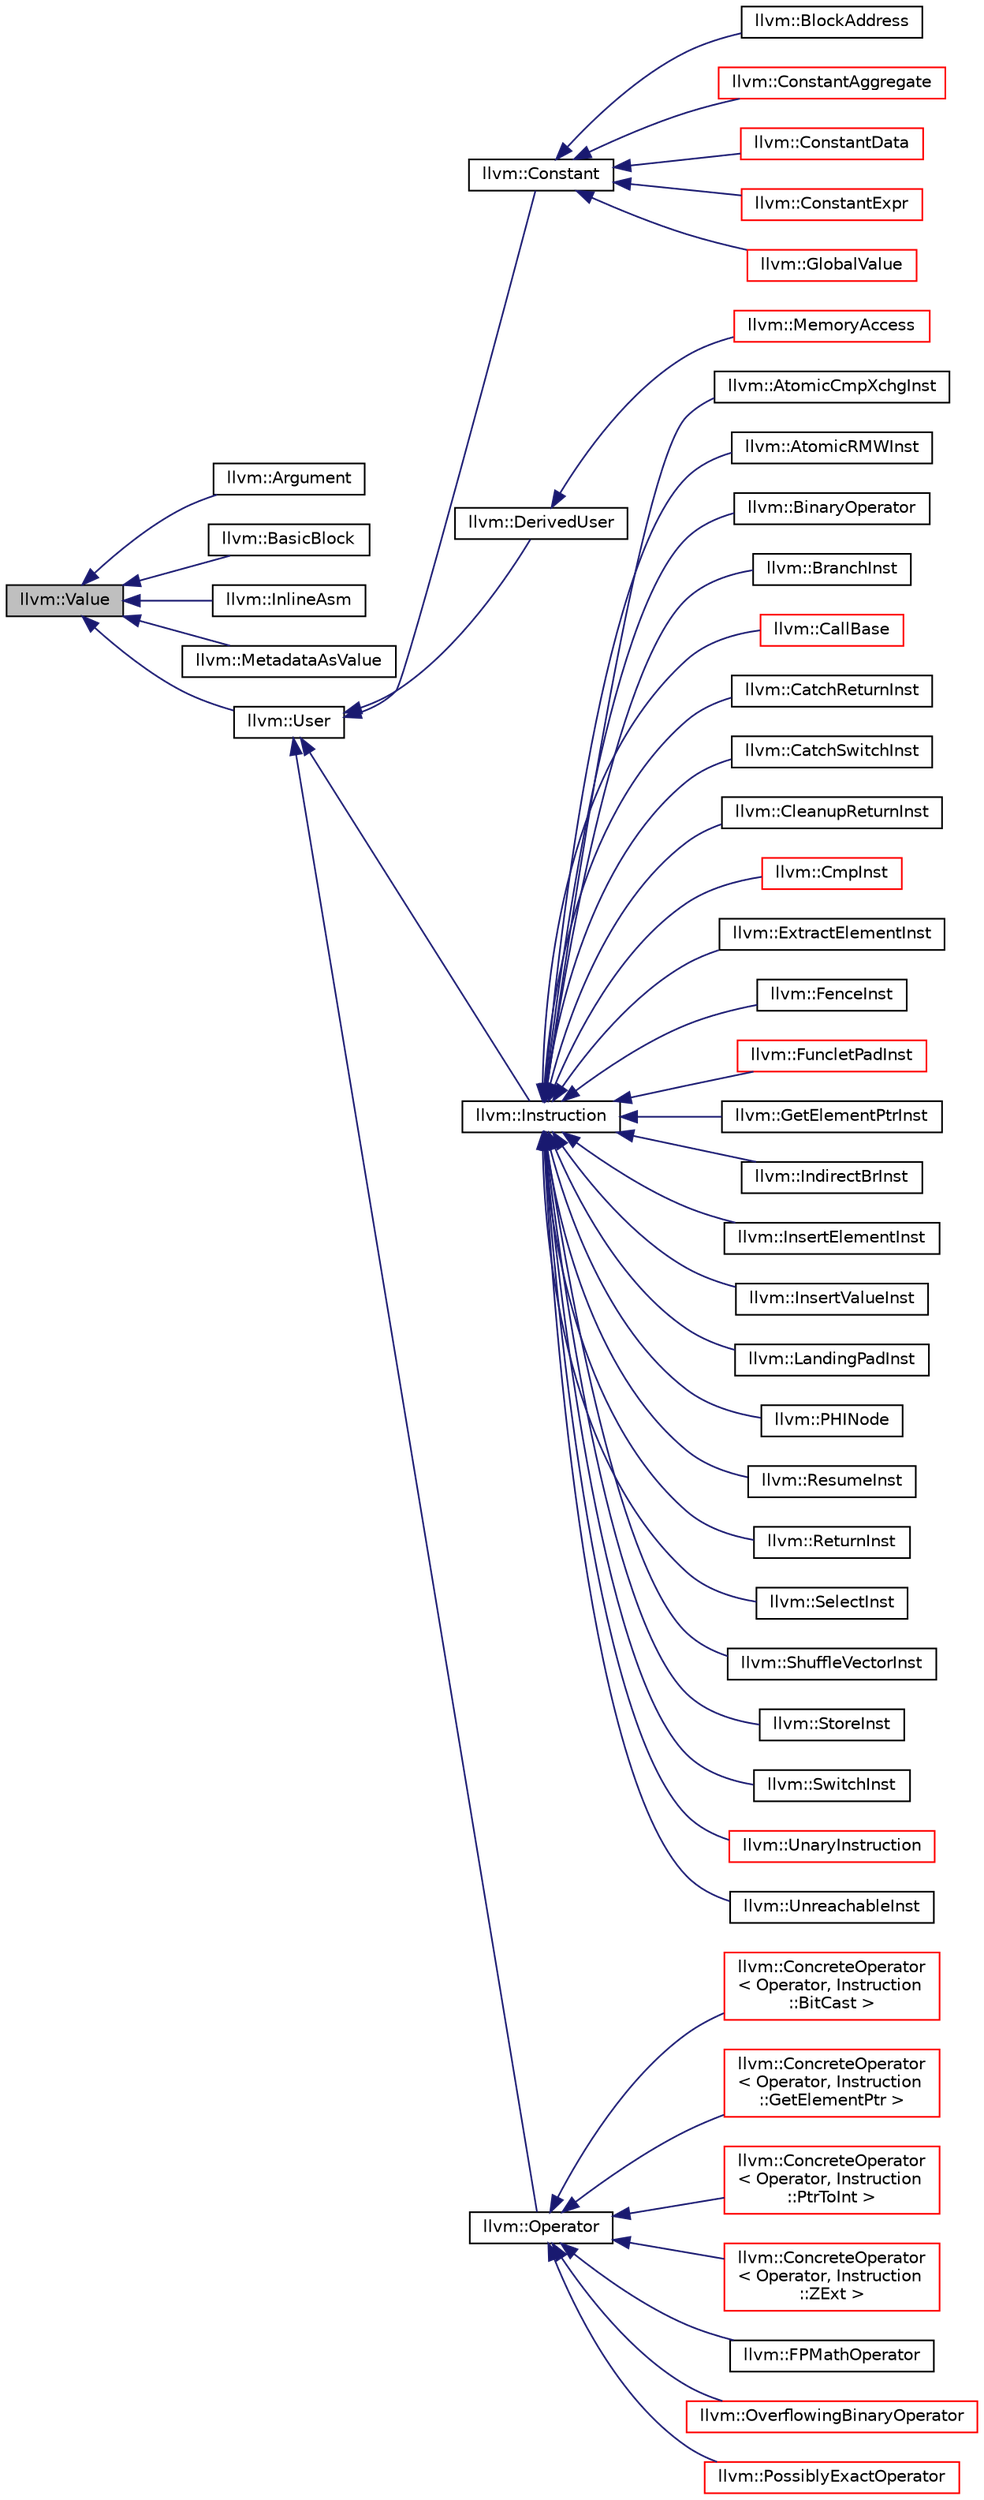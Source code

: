 digraph "llvm::Value"
{
 // LATEX_PDF_SIZE
  bgcolor="transparent";
  edge [fontname="Helvetica",fontsize="10",labelfontname="Helvetica",labelfontsize="10"];
  node [fontname="Helvetica",fontsize="10",shape="box"];
  rankdir="LR";
  Node1 [label="llvm::Value",height=0.2,width=0.4,color="black", fillcolor="grey75", style="filled", fontcolor="black",tooltip="LLVM Value Representation."];
  Node1 -> Node2 [dir="back",color="midnightblue",fontsize="10",style="solid",fontname="Helvetica"];
  Node2 [label="llvm::Argument",height=0.2,width=0.4,color="black",URL="$classllvm_1_1Argument.html",tooltip="This class represents an incoming formal argument to a Function."];
  Node1 -> Node3 [dir="back",color="midnightblue",fontsize="10",style="solid",fontname="Helvetica"];
  Node3 [label="llvm::BasicBlock",height=0.2,width=0.4,color="black",URL="$classllvm_1_1BasicBlock.html",tooltip="LLVM Basic Block Representation."];
  Node1 -> Node4 [dir="back",color="midnightblue",fontsize="10",style="solid",fontname="Helvetica"];
  Node4 [label="llvm::InlineAsm",height=0.2,width=0.4,color="black",URL="$classllvm_1_1InlineAsm.html",tooltip=" "];
  Node1 -> Node5 [dir="back",color="midnightblue",fontsize="10",style="solid",fontname="Helvetica"];
  Node5 [label="llvm::MetadataAsValue",height=0.2,width=0.4,color="black",URL="$classllvm_1_1MetadataAsValue.html",tooltip="Metadata wrapper in the Value hierarchy."];
  Node1 -> Node6 [dir="back",color="midnightblue",fontsize="10",style="solid",fontname="Helvetica"];
  Node6 [label="llvm::User",height=0.2,width=0.4,color="black",URL="$classllvm_1_1User.html",tooltip=" "];
  Node6 -> Node7 [dir="back",color="midnightblue",fontsize="10",style="solid",fontname="Helvetica"];
  Node7 [label="llvm::Constant",height=0.2,width=0.4,color="black",URL="$classllvm_1_1Constant.html",tooltip="This is an important base class in LLVM."];
  Node7 -> Node8 [dir="back",color="midnightblue",fontsize="10",style="solid",fontname="Helvetica"];
  Node8 [label="llvm::BlockAddress",height=0.2,width=0.4,color="black",URL="$classllvm_1_1BlockAddress.html",tooltip="The address of a basic block."];
  Node7 -> Node9 [dir="back",color="midnightblue",fontsize="10",style="solid",fontname="Helvetica"];
  Node9 [label="llvm::ConstantAggregate",height=0.2,width=0.4,color="red",URL="$classllvm_1_1ConstantAggregate.html",tooltip="Base class for aggregate constants (with operands)."];
  Node7 -> Node13 [dir="back",color="midnightblue",fontsize="10",style="solid",fontname="Helvetica"];
  Node13 [label="llvm::ConstantData",height=0.2,width=0.4,color="red",URL="$classllvm_1_1ConstantData.html",tooltip="Base class for constants with no operands."];
  Node7 -> Node23 [dir="back",color="midnightblue",fontsize="10",style="solid",fontname="Helvetica"];
  Node23 [label="llvm::ConstantExpr",height=0.2,width=0.4,color="red",URL="$classllvm_1_1ConstantExpr.html",tooltip="A constant value that is initialized with an expression using other constant values."];
  Node7 -> Node34 [dir="back",color="midnightblue",fontsize="10",style="solid",fontname="Helvetica"];
  Node34 [label="llvm::GlobalValue",height=0.2,width=0.4,color="red",URL="$classllvm_1_1GlobalValue.html",tooltip=" "];
  Node6 -> Node41 [dir="back",color="midnightblue",fontsize="10",style="solid",fontname="Helvetica"];
  Node41 [label="llvm::DerivedUser",height=0.2,width=0.4,color="black",URL="$classllvm_1_1DerivedUser.html",tooltip="Extension point for the Value hierarchy."];
  Node41 -> Node42 [dir="back",color="midnightblue",fontsize="10",style="solid",fontname="Helvetica"];
  Node42 [label="llvm::MemoryAccess",height=0.2,width=0.4,color="red",URL="$classllvm_1_1MemoryAccess.html",tooltip=" "];
  Node6 -> Node47 [dir="back",color="midnightblue",fontsize="10",style="solid",fontname="Helvetica"];
  Node47 [label="llvm::Instruction",height=0.2,width=0.4,color="black",URL="$classllvm_1_1Instruction.html",tooltip=" "];
  Node47 -> Node48 [dir="back",color="midnightblue",fontsize="10",style="solid",fontname="Helvetica"];
  Node48 [label="llvm::AtomicCmpXchgInst",height=0.2,width=0.4,color="black",URL="$classllvm_1_1AtomicCmpXchgInst.html",tooltip="An instruction that atomically checks whether a specified value is in a memory location,..."];
  Node47 -> Node49 [dir="back",color="midnightblue",fontsize="10",style="solid",fontname="Helvetica"];
  Node49 [label="llvm::AtomicRMWInst",height=0.2,width=0.4,color="black",URL="$classllvm_1_1AtomicRMWInst.html",tooltip="an instruction that atomically reads a memory location, combines it with another value,..."];
  Node47 -> Node50 [dir="back",color="midnightblue",fontsize="10",style="solid",fontname="Helvetica"];
  Node50 [label="llvm::BinaryOperator",height=0.2,width=0.4,color="black",URL="$classllvm_1_1BinaryOperator.html",tooltip=" "];
  Node47 -> Node51 [dir="back",color="midnightblue",fontsize="10",style="solid",fontname="Helvetica"];
  Node51 [label="llvm::BranchInst",height=0.2,width=0.4,color="black",URL="$classllvm_1_1BranchInst.html",tooltip="Conditional or Unconditional Branch instruction."];
  Node47 -> Node52 [dir="back",color="midnightblue",fontsize="10",style="solid",fontname="Helvetica"];
  Node52 [label="llvm::CallBase",height=0.2,width=0.4,color="red",URL="$classllvm_1_1CallBase.html",tooltip="Base class for all callable instructions (InvokeInst and CallInst) Holds everything related to callin..."];
  Node47 -> Node112 [dir="back",color="midnightblue",fontsize="10",style="solid",fontname="Helvetica"];
  Node112 [label="llvm::CatchReturnInst",height=0.2,width=0.4,color="black",URL="$classllvm_1_1CatchReturnInst.html",tooltip=" "];
  Node47 -> Node113 [dir="back",color="midnightblue",fontsize="10",style="solid",fontname="Helvetica"];
  Node113 [label="llvm::CatchSwitchInst",height=0.2,width=0.4,color="black",URL="$classllvm_1_1CatchSwitchInst.html",tooltip=" "];
  Node47 -> Node114 [dir="back",color="midnightblue",fontsize="10",style="solid",fontname="Helvetica"];
  Node114 [label="llvm::CleanupReturnInst",height=0.2,width=0.4,color="black",URL="$classllvm_1_1CleanupReturnInst.html",tooltip=" "];
  Node47 -> Node115 [dir="back",color="midnightblue",fontsize="10",style="solid",fontname="Helvetica"];
  Node115 [label="llvm::CmpInst",height=0.2,width=0.4,color="red",URL="$classllvm_1_1CmpInst.html",tooltip="This class is the base class for the comparison instructions."];
  Node47 -> Node118 [dir="back",color="midnightblue",fontsize="10",style="solid",fontname="Helvetica"];
  Node118 [label="llvm::ExtractElementInst",height=0.2,width=0.4,color="black",URL="$classllvm_1_1ExtractElementInst.html",tooltip="This instruction extracts a single (scalar) element from a VectorType value."];
  Node47 -> Node119 [dir="back",color="midnightblue",fontsize="10",style="solid",fontname="Helvetica"];
  Node119 [label="llvm::FenceInst",height=0.2,width=0.4,color="black",URL="$classllvm_1_1FenceInst.html",tooltip="An instruction for ordering other memory operations."];
  Node47 -> Node120 [dir="back",color="midnightblue",fontsize="10",style="solid",fontname="Helvetica"];
  Node120 [label="llvm::FuncletPadInst",height=0.2,width=0.4,color="red",URL="$classllvm_1_1FuncletPadInst.html",tooltip=" "];
  Node47 -> Node123 [dir="back",color="midnightblue",fontsize="10",style="solid",fontname="Helvetica"];
  Node123 [label="llvm::GetElementPtrInst",height=0.2,width=0.4,color="black",URL="$classllvm_1_1GetElementPtrInst.html",tooltip="an instruction for type-safe pointer arithmetic to access elements of arrays and structs"];
  Node47 -> Node124 [dir="back",color="midnightblue",fontsize="10",style="solid",fontname="Helvetica"];
  Node124 [label="llvm::IndirectBrInst",height=0.2,width=0.4,color="black",URL="$classllvm_1_1IndirectBrInst.html",tooltip="Indirect Branch Instruction."];
  Node47 -> Node125 [dir="back",color="midnightblue",fontsize="10",style="solid",fontname="Helvetica"];
  Node125 [label="llvm::InsertElementInst",height=0.2,width=0.4,color="black",URL="$classllvm_1_1InsertElementInst.html",tooltip="This instruction inserts a single (scalar) element into a VectorType value."];
  Node47 -> Node126 [dir="back",color="midnightblue",fontsize="10",style="solid",fontname="Helvetica"];
  Node126 [label="llvm::InsertValueInst",height=0.2,width=0.4,color="black",URL="$classllvm_1_1InsertValueInst.html",tooltip="This instruction inserts a struct field of array element value into an aggregate value."];
  Node47 -> Node127 [dir="back",color="midnightblue",fontsize="10",style="solid",fontname="Helvetica"];
  Node127 [label="llvm::LandingPadInst",height=0.2,width=0.4,color="black",URL="$classllvm_1_1LandingPadInst.html",tooltip="The landingpad instruction holds all of the information necessary to generate correct exception handl..."];
  Node47 -> Node128 [dir="back",color="midnightblue",fontsize="10",style="solid",fontname="Helvetica"];
  Node128 [label="llvm::PHINode",height=0.2,width=0.4,color="black",URL="$classllvm_1_1PHINode.html",tooltip=" "];
  Node47 -> Node129 [dir="back",color="midnightblue",fontsize="10",style="solid",fontname="Helvetica"];
  Node129 [label="llvm::ResumeInst",height=0.2,width=0.4,color="black",URL="$classllvm_1_1ResumeInst.html",tooltip="Resume the propagation of an exception."];
  Node47 -> Node130 [dir="back",color="midnightblue",fontsize="10",style="solid",fontname="Helvetica"];
  Node130 [label="llvm::ReturnInst",height=0.2,width=0.4,color="black",URL="$classllvm_1_1ReturnInst.html",tooltip="Return a value (possibly void), from a function."];
  Node47 -> Node131 [dir="back",color="midnightblue",fontsize="10",style="solid",fontname="Helvetica"];
  Node131 [label="llvm::SelectInst",height=0.2,width=0.4,color="black",URL="$classllvm_1_1SelectInst.html",tooltip="This class represents the LLVM 'select' instruction."];
  Node47 -> Node132 [dir="back",color="midnightblue",fontsize="10",style="solid",fontname="Helvetica"];
  Node132 [label="llvm::ShuffleVectorInst",height=0.2,width=0.4,color="black",URL="$classllvm_1_1ShuffleVectorInst.html",tooltip="This instruction constructs a fixed permutation of two input vectors."];
  Node47 -> Node133 [dir="back",color="midnightblue",fontsize="10",style="solid",fontname="Helvetica"];
  Node133 [label="llvm::StoreInst",height=0.2,width=0.4,color="black",URL="$classllvm_1_1StoreInst.html",tooltip="An instruction for storing to memory."];
  Node47 -> Node134 [dir="back",color="midnightblue",fontsize="10",style="solid",fontname="Helvetica"];
  Node134 [label="llvm::SwitchInst",height=0.2,width=0.4,color="black",URL="$classllvm_1_1SwitchInst.html",tooltip="Multiway switch."];
  Node47 -> Node135 [dir="back",color="midnightblue",fontsize="10",style="solid",fontname="Helvetica"];
  Node135 [label="llvm::UnaryInstruction",height=0.2,width=0.4,color="red",URL="$classllvm_1_1UnaryInstruction.html",tooltip=" "];
  Node47 -> Node155 [dir="back",color="midnightblue",fontsize="10",style="solid",fontname="Helvetica"];
  Node155 [label="llvm::UnreachableInst",height=0.2,width=0.4,color="black",URL="$classllvm_1_1UnreachableInst.html",tooltip="This function has undefined behavior."];
  Node6 -> Node156 [dir="back",color="midnightblue",fontsize="10",style="solid",fontname="Helvetica"];
  Node156 [label="llvm::Operator",height=0.2,width=0.4,color="black",URL="$classllvm_1_1Operator.html",tooltip="This is a utility class that provides an abstraction for the common functionality between Instruction..."];
  Node156 -> Node157 [dir="back",color="midnightblue",fontsize="10",style="solid",fontname="Helvetica"];
  Node157 [label="llvm::ConcreteOperator\l\< Operator, Instruction\l::BitCast \>",height=0.2,width=0.4,color="red",URL="$classllvm_1_1ConcreteOperator.html",tooltip=" "];
  Node156 -> Node159 [dir="back",color="midnightblue",fontsize="10",style="solid",fontname="Helvetica"];
  Node159 [label="llvm::ConcreteOperator\l\< Operator, Instruction\l::GetElementPtr \>",height=0.2,width=0.4,color="red",URL="$classllvm_1_1ConcreteOperator.html",tooltip=" "];
  Node156 -> Node161 [dir="back",color="midnightblue",fontsize="10",style="solid",fontname="Helvetica"];
  Node161 [label="llvm::ConcreteOperator\l\< Operator, Instruction\l::PtrToInt \>",height=0.2,width=0.4,color="red",URL="$classllvm_1_1ConcreteOperator.html",tooltip=" "];
  Node156 -> Node163 [dir="back",color="midnightblue",fontsize="10",style="solid",fontname="Helvetica"];
  Node163 [label="llvm::ConcreteOperator\l\< Operator, Instruction\l::ZExt \>",height=0.2,width=0.4,color="red",URL="$classllvm_1_1ConcreteOperator.html",tooltip=" "];
  Node156 -> Node165 [dir="back",color="midnightblue",fontsize="10",style="solid",fontname="Helvetica"];
  Node165 [label="llvm::FPMathOperator",height=0.2,width=0.4,color="black",URL="$classllvm_1_1FPMathOperator.html",tooltip="Utility class for floating point operations which can have information about relaxed accuracy require..."];
  Node156 -> Node166 [dir="back",color="midnightblue",fontsize="10",style="solid",fontname="Helvetica"];
  Node166 [label="llvm::OverflowingBinaryOperator",height=0.2,width=0.4,color="red",URL="$classllvm_1_1OverflowingBinaryOperator.html",tooltip="Utility class for integer operators which may exhibit overflow - Add, Sub, Mul, and Shl."];
  Node156 -> Node175 [dir="back",color="midnightblue",fontsize="10",style="solid",fontname="Helvetica"];
  Node175 [label="llvm::PossiblyExactOperator",height=0.2,width=0.4,color="red",URL="$classllvm_1_1PossiblyExactOperator.html",tooltip="A udiv or sdiv instruction, which can be marked as \"exact\", indicating that no bits are destroyed."];
}
